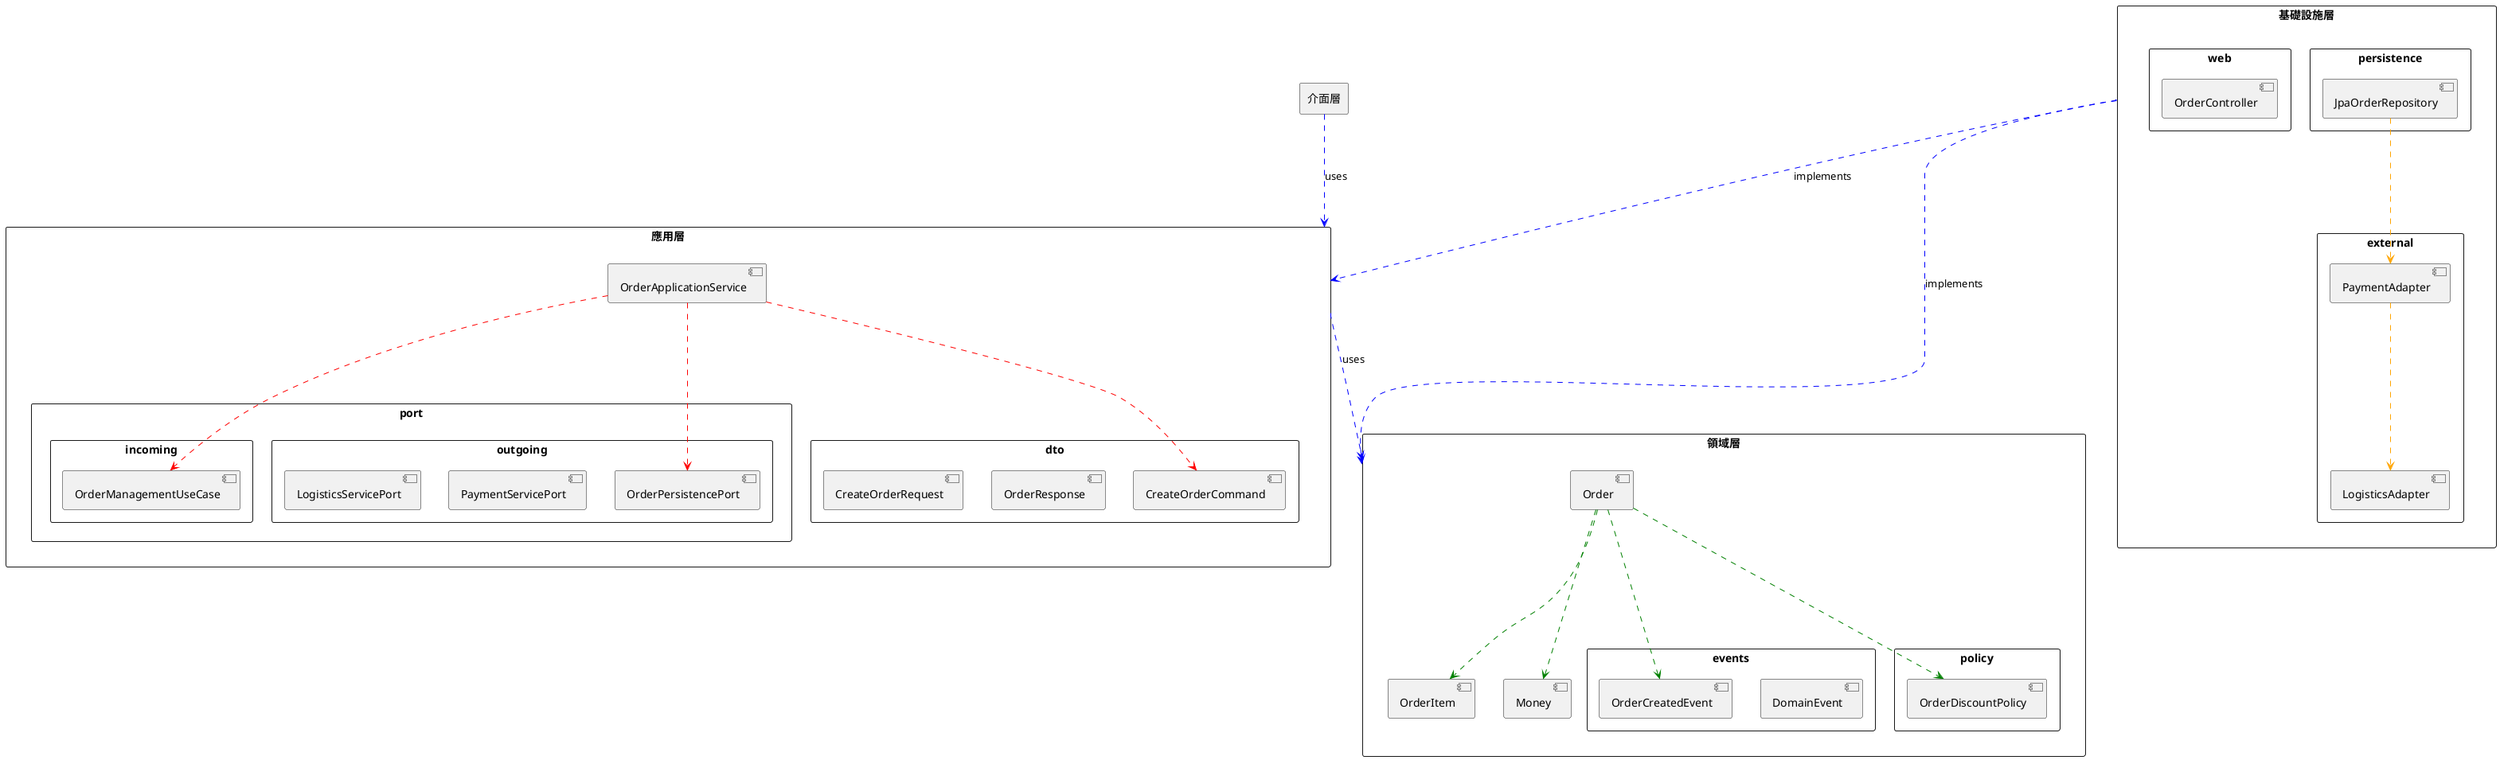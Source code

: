 @startuml 訂單系統套件圖
skinparam packageStyle rectangle

package "應用層" as Application {
    [OrderApplicationService]
    package "port" {
        package "incoming" {
            [OrderManagementUseCase]
        }
        package "outgoing" {
            [OrderPersistencePort]
            [PaymentServicePort]
            [LogisticsServicePort]
        }
    }
    package "dto" {
        [CreateOrderCommand]
        [OrderResponse]
    }
}

package "領域層" as Domain {
    [Order]
    [OrderItem]
    [Money]
    package "events" {
        [DomainEvent]
        [OrderCreatedEvent]
    }
    package "policy" {
        [OrderDiscountPolicy]
    }
}

package "基礎設施層" as Infrastructure {
    package "persistence" {
        [JpaOrderRepository]
    }
    package "external" {
        [PaymentAdapter]
        [LogisticsAdapter]
    }
    package "web" {
        [OrderController]
    }
}

package "介面層" as Interface {
    [OrderController]
    package "dto" {
        [CreateOrderRequest]
        [OrderResponse]
    }
}

' 層級間依賴關係
Interface .[#blue]..> Application : uses
Application .[#blue]..> Domain : uses
Infrastructure .[#blue]..> Application : implements
Infrastructure .[#blue]..> Domain : implements

' 模組內部依賴
OrderApplicationService .[#red]..> OrderManagementUseCase
OrderApplicationService .[#red]..> OrderPersistencePort
OrderApplicationService .[#red]..> CreateOrderCommand

Order .[#green]..> OrderItem
Order .[#green]..> Money
Order .[#green]..> OrderCreatedEvent
Order .[#green]..> OrderDiscountPolicy

JpaOrderRepository .[#orange]..> PaymentAdapter
PaymentAdapter .[#orange]..> LogisticsAdapter

@enduml
